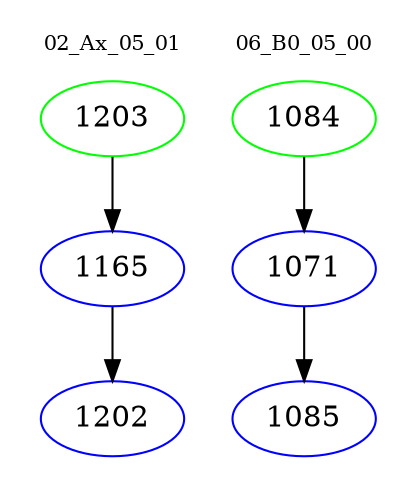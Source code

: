 digraph{
subgraph cluster_0 {
color = white
label = "02_Ax_05_01";
fontsize=10;
T0_1203 [label="1203", color="green"]
T0_1203 -> T0_1165 [color="black"]
T0_1165 [label="1165", color="blue"]
T0_1165 -> T0_1202 [color="black"]
T0_1202 [label="1202", color="blue"]
}
subgraph cluster_1 {
color = white
label = "06_B0_05_00";
fontsize=10;
T1_1084 [label="1084", color="green"]
T1_1084 -> T1_1071 [color="black"]
T1_1071 [label="1071", color="blue"]
T1_1071 -> T1_1085 [color="black"]
T1_1085 [label="1085", color="blue"]
}
}
